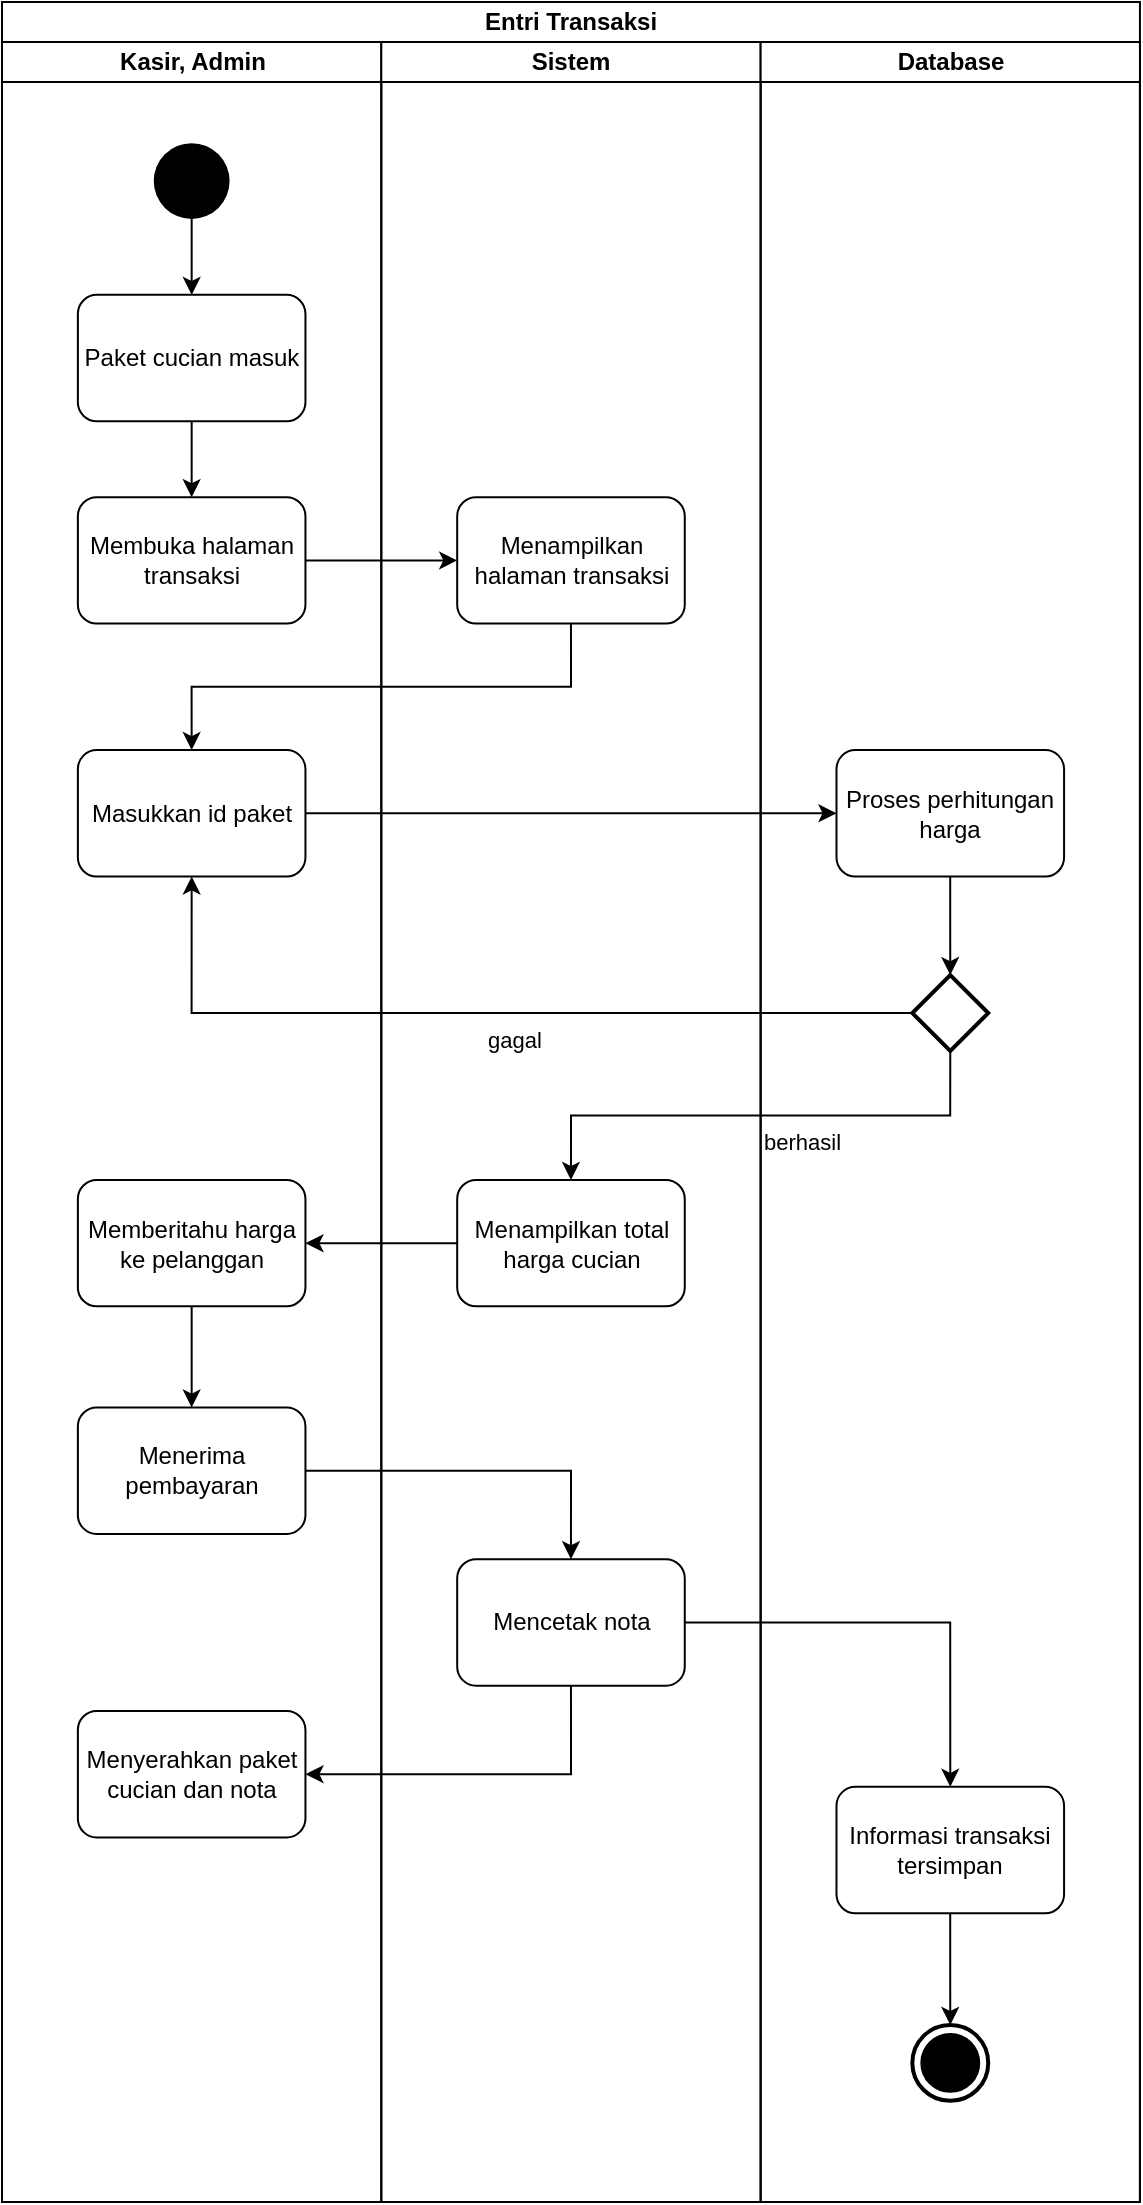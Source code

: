 <mxfile version="13.9.9" type="device"><diagram name="entri_transaksi" id="jAvv4nZCjASE0QCe91Io"><mxGraphModel dx="854" dy="506" grid="1" gridSize="10" guides="1" tooltips="1" connect="1" arrows="1" fold="1" page="1" pageScale="1" pageWidth="827" pageHeight="1169" math="0" shadow="0"><root><mxCell id="Dx1q-olIafUDQEW2aGnx-0"/><mxCell id="Dx1q-olIafUDQEW2aGnx-1" parent="Dx1q-olIafUDQEW2aGnx-0"/><mxCell id="RhXOsleoH9FhDAt4VlbT-0" value="" style="group" parent="Dx1q-olIafUDQEW2aGnx-1" vertex="1" connectable="0"><mxGeometry x="129" y="35" width="568.97" height="1100" as="geometry"/></mxCell><mxCell id="Dx1q-olIafUDQEW2aGnx-2" value="Entri Transaksi" style="swimlane;html=1;childLayout=stackLayout;resizeParent=1;resizeParentMax=0;startSize=20;" parent="RhXOsleoH9FhDAt4VlbT-0" vertex="1"><mxGeometry width="568.97" height="1100" as="geometry"/></mxCell><mxCell id="Dx1q-olIafUDQEW2aGnx-3" value="Kasir, Admin" style="swimlane;html=1;startSize=20;" parent="Dx1q-olIafUDQEW2aGnx-2" vertex="1"><mxGeometry y="20" width="189.657" height="1080" as="geometry"/></mxCell><mxCell id="Dx1q-olIafUDQEW2aGnx-4" style="edgeStyle=elbowEdgeStyle;rounded=0;orthogonalLoop=1;jettySize=auto;elbow=vertical;html=1;entryX=0.5;entryY=0;entryDx=0;entryDy=0;shadow=0;align=center;" parent="Dx1q-olIafUDQEW2aGnx-3" source="Dx1q-olIafUDQEW2aGnx-5" target="Dx1q-olIafUDQEW2aGnx-6" edge="1"><mxGeometry relative="1" as="geometry"/></mxCell><mxCell id="Dx1q-olIafUDQEW2aGnx-5" value="" style="ellipse;fillColor=#000000;strokeColor=none;" parent="Dx1q-olIafUDQEW2aGnx-3" vertex="1"><mxGeometry x="75.863" y="50.575" width="37.931" height="37.931" as="geometry"/></mxCell><mxCell id="Dx1q-olIafUDQEW2aGnx-6" value="Paket cucian masuk" style="shape=rect;html=1;rounded=1;whiteSpace=wrap;align=center;" parent="Dx1q-olIafUDQEW2aGnx-3" vertex="1"><mxGeometry x="37.931" y="126.437" width="113.794" height="63.218" as="geometry"/></mxCell><mxCell id="Dx1q-olIafUDQEW2aGnx-16" value="Membuka halaman transaksi" style="shape=rect;html=1;rounded=1;whiteSpace=wrap;align=center;" parent="Dx1q-olIafUDQEW2aGnx-3" vertex="1"><mxGeometry x="37.931" y="227.586" width="113.794" height="63.218" as="geometry"/></mxCell><mxCell id="Dx1q-olIafUDQEW2aGnx-24" style="edgeStyle=elbowEdgeStyle;rounded=0;orthogonalLoop=1;jettySize=auto;elbow=vertical;html=1;entryX=0.5;entryY=0;entryDx=0;entryDy=0;shadow=0;align=center;" parent="Dx1q-olIafUDQEW2aGnx-3" source="Dx1q-olIafUDQEW2aGnx-6" target="Dx1q-olIafUDQEW2aGnx-16" edge="1"><mxGeometry relative="1" as="geometry"/></mxCell><mxCell id="vKSxRj9i2rmm9NknrWMR-2" value="Masukkan id paket" style="shape=rect;html=1;rounded=1;whiteSpace=wrap;align=center;" parent="Dx1q-olIafUDQEW2aGnx-3" vertex="1"><mxGeometry x="37.931" y="354.023" width="113.794" height="63.218" as="geometry"/></mxCell><mxCell id="yA6sl47XUOLrjLVZR96c-0" style="edgeStyle=orthogonalEdgeStyle;rounded=0;orthogonalLoop=1;jettySize=auto;html=1;entryX=0.5;entryY=0;entryDx=0;entryDy=0;" parent="Dx1q-olIafUDQEW2aGnx-3" source="Dqj71Aw9YQdOvmuESaO0-5" target="6jexDU9ZmMz1C7gK4oHg-0" edge="1"><mxGeometry relative="1" as="geometry"/></mxCell><mxCell id="Dqj71Aw9YQdOvmuESaO0-5" value="Memberitahu harga ke pelanggan" style="shape=rect;html=1;rounded=1;whiteSpace=wrap;align=center;" parent="Dx1q-olIafUDQEW2aGnx-3" vertex="1"><mxGeometry x="37.931" y="568.966" width="113.794" height="63.218" as="geometry"/></mxCell><mxCell id="Dqj71Aw9YQdOvmuESaO0-9" value="Menyerahkan paket cucian dan nota" style="shape=rect;html=1;rounded=1;whiteSpace=wrap;align=center;" parent="Dx1q-olIafUDQEW2aGnx-3" vertex="1"><mxGeometry x="37.931" y="834.483" width="113.794" height="63.218" as="geometry"/></mxCell><mxCell id="6jexDU9ZmMz1C7gK4oHg-0" value="Menerima pembayaran" style="shape=rect;html=1;rounded=1;whiteSpace=wrap;align=center;" parent="Dx1q-olIafUDQEW2aGnx-3" vertex="1"><mxGeometry x="37.931" y="682.759" width="113.794" height="63.218" as="geometry"/></mxCell><mxCell id="Dx1q-olIafUDQEW2aGnx-15" value="Sistem" style="swimlane;html=1;startSize=20;" parent="Dx1q-olIafUDQEW2aGnx-2" vertex="1"><mxGeometry x="189.657" y="20" width="189.657" height="1080" as="geometry"/></mxCell><mxCell id="vKSxRj9i2rmm9NknrWMR-0" value="Menampilkan halaman transaksi" style="shape=rect;html=1;rounded=1;whiteSpace=wrap;align=center;" parent="Dx1q-olIafUDQEW2aGnx-15" vertex="1"><mxGeometry x="37.931" y="227.586" width="113.794" height="63.218" as="geometry"/></mxCell><mxCell id="Dqj71Aw9YQdOvmuESaO0-3" value="Menampilkan total harga cucian" style="shape=rect;html=1;rounded=1;whiteSpace=wrap;align=center;" parent="Dx1q-olIafUDQEW2aGnx-15" vertex="1"><mxGeometry x="37.931" y="568.966" width="113.794" height="63.218" as="geometry"/></mxCell><mxCell id="Dqj71Aw9YQdOvmuESaO0-7" value="Mencetak nota" style="shape=rect;html=1;rounded=1;whiteSpace=wrap;align=center;" parent="Dx1q-olIafUDQEW2aGnx-15" vertex="1"><mxGeometry x="37.931" y="758.621" width="113.794" height="63.218" as="geometry"/></mxCell><mxCell id="Dqj71Aw9YQdOvmuESaO0-10" style="edgeStyle=orthogonalEdgeStyle;rounded=0;orthogonalLoop=1;jettySize=auto;html=1;entryX=1;entryY=0.5;entryDx=0;entryDy=0;align=left;exitX=0.5;exitY=1;exitDx=0;exitDy=0;" parent="Dx1q-olIafUDQEW2aGnx-2" source="Dqj71Aw9YQdOvmuESaO0-7" target="Dqj71Aw9YQdOvmuESaO0-9" edge="1"><mxGeometry relative="1" as="geometry"/></mxCell><mxCell id="Dqj71Aw9YQdOvmuESaO0-12" style="edgeStyle=orthogonalEdgeStyle;rounded=0;orthogonalLoop=1;jettySize=auto;html=1;entryX=0.5;entryY=0;entryDx=0;entryDy=0;align=left;" parent="Dx1q-olIafUDQEW2aGnx-2" source="Dqj71Aw9YQdOvmuESaO0-7" target="Dqj71Aw9YQdOvmuESaO0-11" edge="1"><mxGeometry relative="1" as="geometry"/></mxCell><mxCell id="Dx1q-olIafUDQEW2aGnx-20" value="Database" style="swimlane;html=1;startSize=20;" parent="Dx1q-olIafUDQEW2aGnx-2" vertex="1"><mxGeometry x="379.313" y="20" width="189.657" height="1080" as="geometry"/></mxCell><mxCell id="Dqj71Aw9YQdOvmuESaO0-1" style="edgeStyle=orthogonalEdgeStyle;rounded=0;orthogonalLoop=1;jettySize=auto;html=1;entryX=0.5;entryY=0;entryDx=0;entryDy=0;entryPerimeter=0;align=left;" parent="Dx1q-olIafUDQEW2aGnx-20" source="vKSxRj9i2rmm9NknrWMR-4" target="Dqj71Aw9YQdOvmuESaO0-0" edge="1"><mxGeometry relative="1" as="geometry"/></mxCell><mxCell id="vKSxRj9i2rmm9NknrWMR-4" value="Proses perhitungan harga" style="shape=rect;html=1;rounded=1;whiteSpace=wrap;align=center;" parent="Dx1q-olIafUDQEW2aGnx-20" vertex="1"><mxGeometry x="37.931" y="354.023" width="113.794" height="63.218" as="geometry"/></mxCell><mxCell id="Dqj71Aw9YQdOvmuESaO0-0" value="" style="strokeWidth=2;html=1;shape=mxgraph.flowchart.decision;whiteSpace=wrap;glass=1;" parent="Dx1q-olIafUDQEW2aGnx-20" vertex="1"><mxGeometry x="75.863" y="466.552" width="37.931" height="37.931" as="geometry"/></mxCell><mxCell id="Dqj71Aw9YQdOvmuESaO0-11" value="Informasi transaksi tersimpan" style="shape=rect;html=1;rounded=1;whiteSpace=wrap;align=center;" parent="Dx1q-olIafUDQEW2aGnx-20" vertex="1"><mxGeometry x="37.931" y="872.414" width="113.794" height="63.218" as="geometry"/></mxCell><mxCell id="vKSxRj9i2rmm9NknrWMR-1" style="edgeStyle=orthogonalEdgeStyle;rounded=0;orthogonalLoop=1;jettySize=auto;html=1;entryX=0;entryY=0.5;entryDx=0;entryDy=0;align=left;" parent="Dx1q-olIafUDQEW2aGnx-2" source="Dx1q-olIafUDQEW2aGnx-16" target="vKSxRj9i2rmm9NknrWMR-0" edge="1"><mxGeometry relative="1" as="geometry"/></mxCell><mxCell id="vKSxRj9i2rmm9NknrWMR-3" style="edgeStyle=orthogonalEdgeStyle;rounded=0;orthogonalLoop=1;jettySize=auto;html=1;entryX=0.5;entryY=0;entryDx=0;entryDy=0;align=left;exitX=0.5;exitY=1;exitDx=0;exitDy=0;" parent="Dx1q-olIafUDQEW2aGnx-2" source="vKSxRj9i2rmm9NknrWMR-0" target="vKSxRj9i2rmm9NknrWMR-2" edge="1"><mxGeometry relative="1" as="geometry"/></mxCell><mxCell id="vKSxRj9i2rmm9NknrWMR-5" style="edgeStyle=orthogonalEdgeStyle;rounded=0;orthogonalLoop=1;jettySize=auto;html=1;entryX=0;entryY=0.5;entryDx=0;entryDy=0;align=left;" parent="Dx1q-olIafUDQEW2aGnx-2" source="vKSxRj9i2rmm9NknrWMR-2" target="vKSxRj9i2rmm9NknrWMR-4" edge="1"><mxGeometry relative="1" as="geometry"/></mxCell><mxCell id="Dqj71Aw9YQdOvmuESaO0-2" value="gagal" style="edgeStyle=orthogonalEdgeStyle;rounded=0;orthogonalLoop=1;jettySize=auto;html=1;entryX=0.5;entryY=1;entryDx=0;entryDy=0;align=left;verticalAlign=top;" parent="Dx1q-olIafUDQEW2aGnx-2" source="Dqj71Aw9YQdOvmuESaO0-0" target="vKSxRj9i2rmm9NknrWMR-2" edge="1"><mxGeometry relative="1" as="geometry"/></mxCell><mxCell id="Dqj71Aw9YQdOvmuESaO0-4" value="berhasil" style="edgeStyle=orthogonalEdgeStyle;rounded=0;orthogonalLoop=1;jettySize=auto;html=1;entryX=0.5;entryY=0;entryDx=0;entryDy=0;align=left;exitX=0.5;exitY=1;exitDx=0;exitDy=0;exitPerimeter=0;verticalAlign=top;" parent="Dx1q-olIafUDQEW2aGnx-2" source="Dqj71Aw9YQdOvmuESaO0-0" target="Dqj71Aw9YQdOvmuESaO0-3" edge="1"><mxGeometry relative="1" as="geometry"/></mxCell><mxCell id="Dqj71Aw9YQdOvmuESaO0-6" style="edgeStyle=orthogonalEdgeStyle;rounded=0;orthogonalLoop=1;jettySize=auto;html=1;entryX=1;entryY=0.5;entryDx=0;entryDy=0;align=left;" parent="Dx1q-olIafUDQEW2aGnx-2" source="Dqj71Aw9YQdOvmuESaO0-3" target="Dqj71Aw9YQdOvmuESaO0-5" edge="1"><mxGeometry relative="1" as="geometry"/></mxCell><mxCell id="yA6sl47XUOLrjLVZR96c-1" style="edgeStyle=orthogonalEdgeStyle;rounded=0;orthogonalLoop=1;jettySize=auto;html=1;entryX=0.5;entryY=0;entryDx=0;entryDy=0;" parent="Dx1q-olIafUDQEW2aGnx-2" source="6jexDU9ZmMz1C7gK4oHg-0" target="Dqj71Aw9YQdOvmuESaO0-7" edge="1"><mxGeometry relative="1" as="geometry"/></mxCell><mxCell id="jZCtmlCiwFIiiejRto0_-0" value="" style="html=1;shape=mxgraph.sysml.actFinal;strokeWidth=2;verticalLabelPosition=bottom;verticalAlignment=top;glass=1;" parent="RhXOsleoH9FhDAt4VlbT-0" vertex="1"><mxGeometry x="455.176" y="1011.494" width="37.931" height="37.931" as="geometry"/></mxCell><mxCell id="eLPh34h54YJbeKmo0xVA-0" style="edgeStyle=orthogonalEdgeStyle;rounded=0;orthogonalLoop=1;jettySize=auto;html=1;entryX=0.5;entryY=0;entryDx=0;entryDy=0;entryPerimeter=0;align=left;" parent="RhXOsleoH9FhDAt4VlbT-0" source="Dqj71Aw9YQdOvmuESaO0-11" target="jZCtmlCiwFIiiejRto0_-0" edge="1"><mxGeometry relative="1" as="geometry"/></mxCell></root></mxGraphModel></diagram></mxfile>